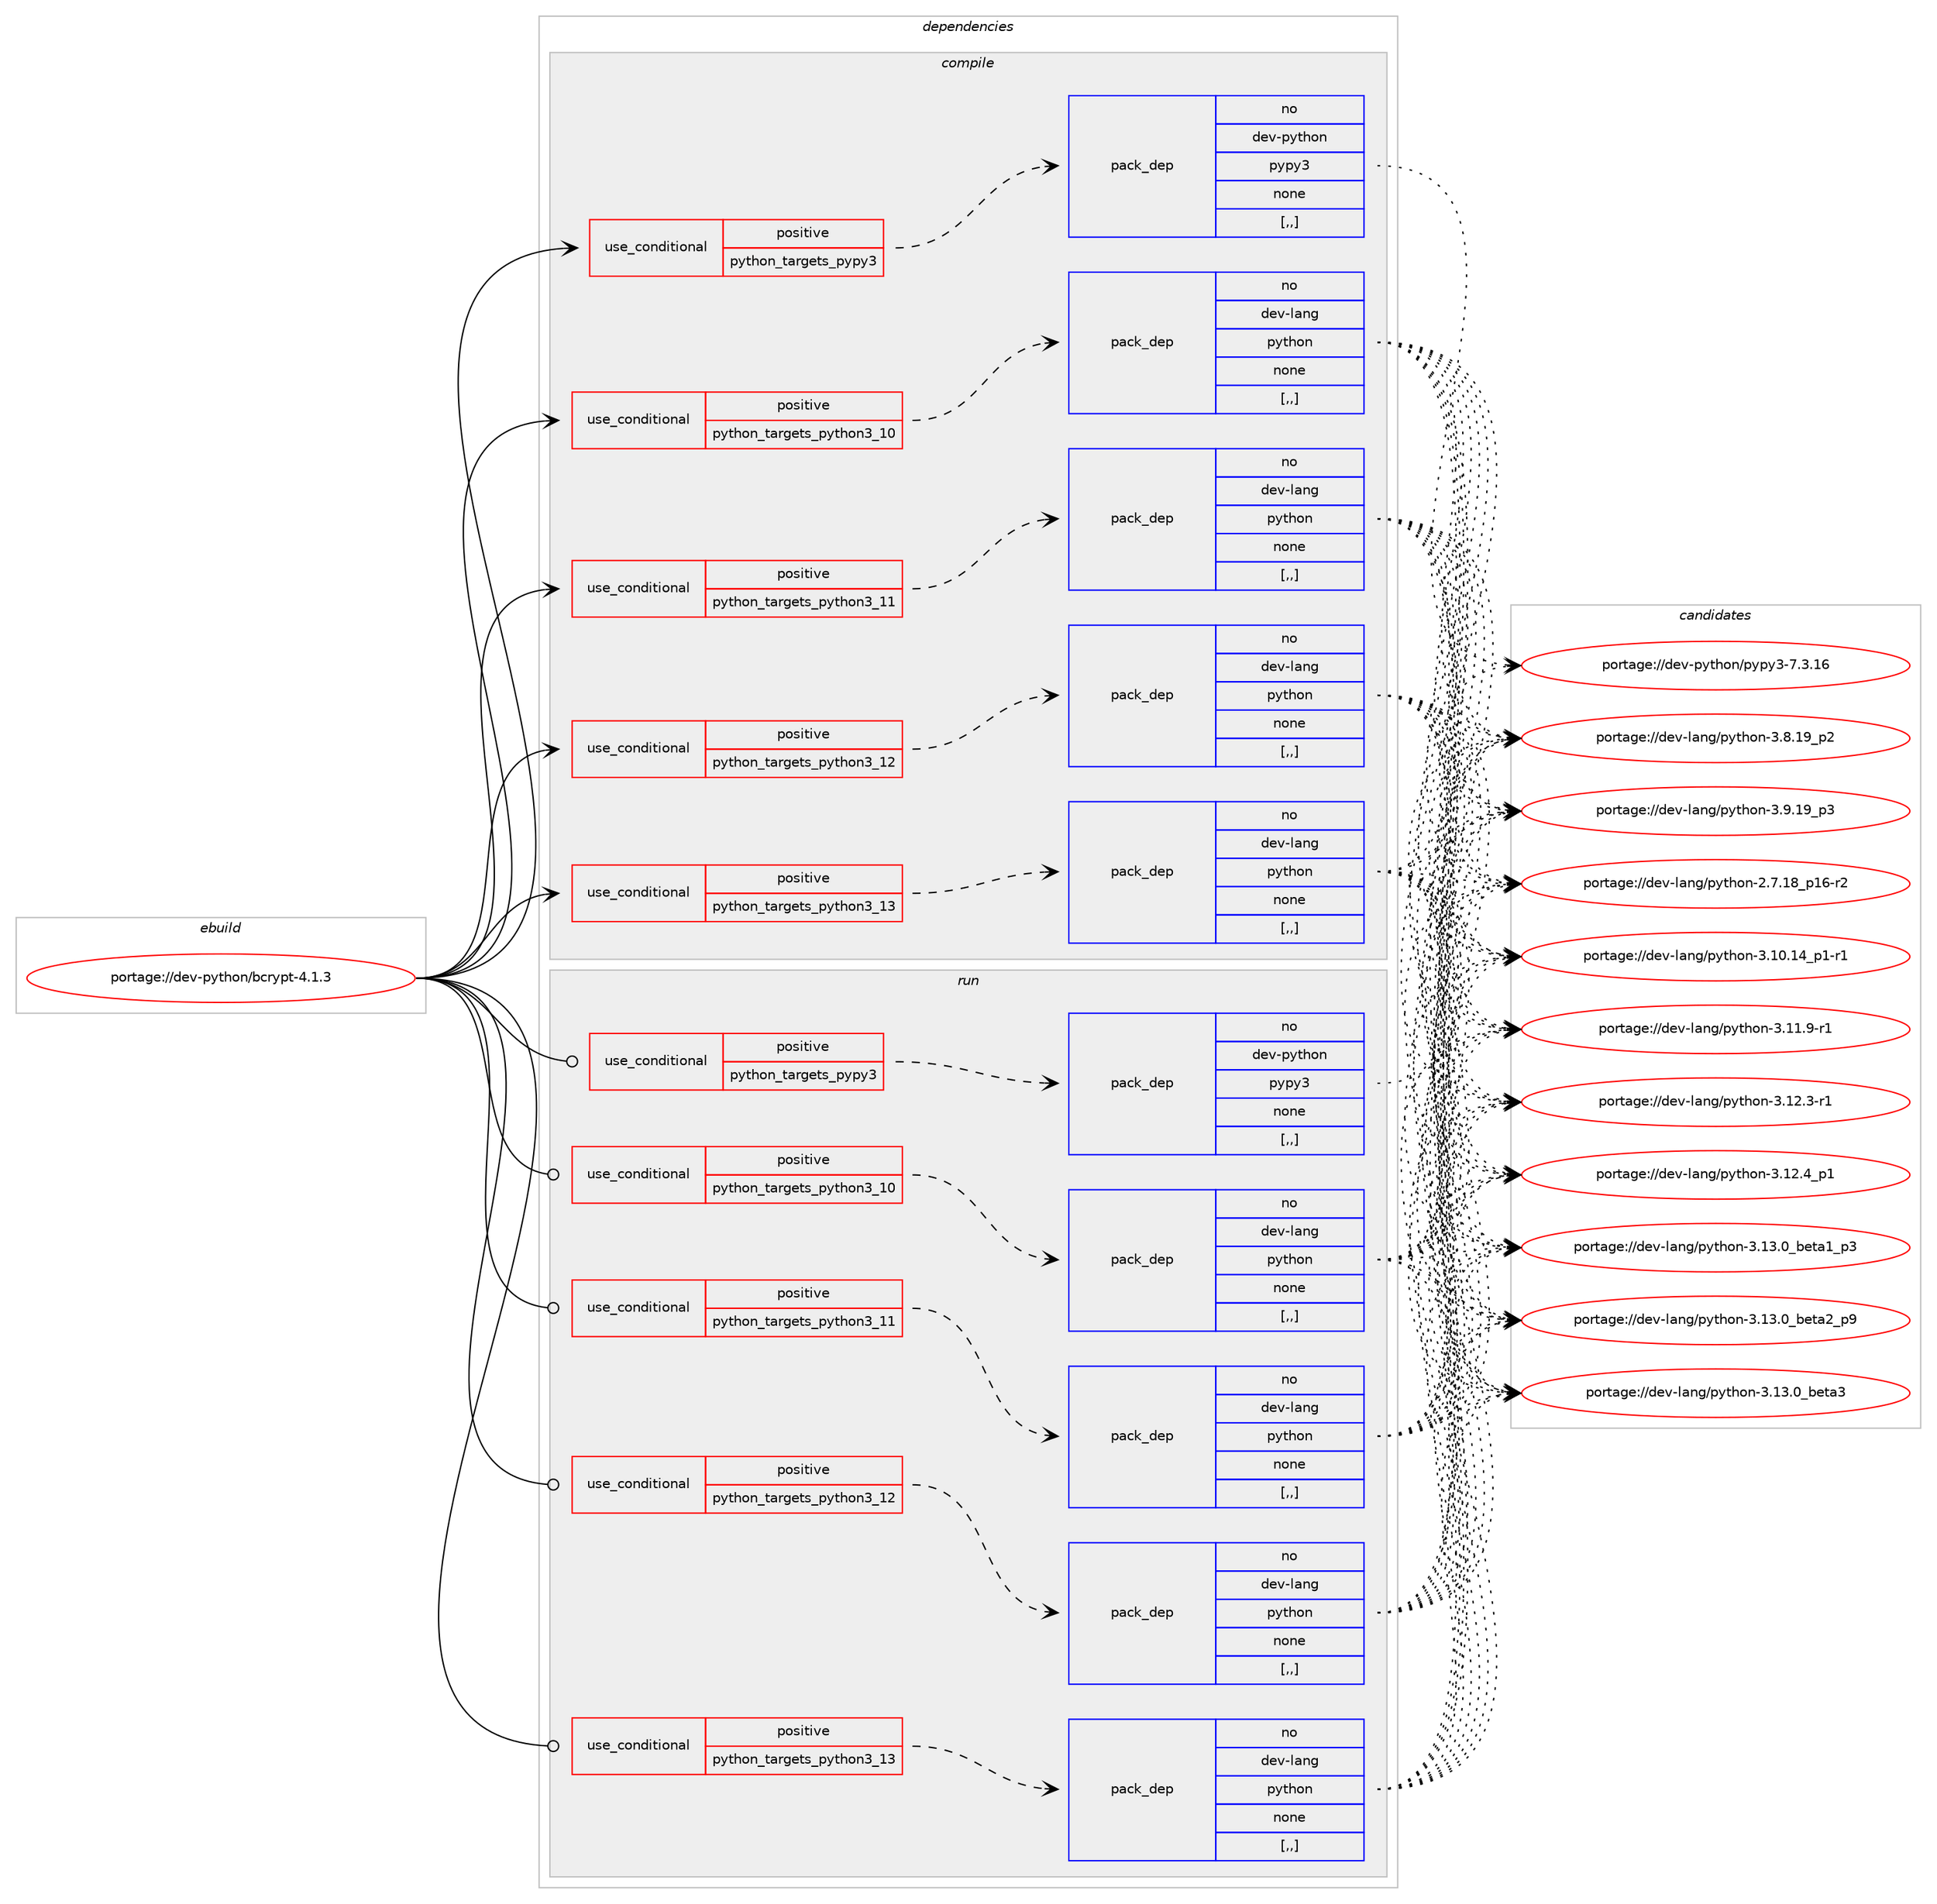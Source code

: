 digraph prolog {

# *************
# Graph options
# *************

newrank=true;
concentrate=true;
compound=true;
graph [rankdir=LR,fontname=Helvetica,fontsize=10,ranksep=1.5];#, ranksep=2.5, nodesep=0.2];
edge  [arrowhead=vee];
node  [fontname=Helvetica,fontsize=10];

# **********
# The ebuild
# **********

subgraph cluster_leftcol {
color=gray;
rank=same;
label=<<i>ebuild</i>>;
id [label="portage://dev-python/bcrypt-4.1.3", color=red, width=4, href="../dev-python/bcrypt-4.1.3.svg"];
}

# ****************
# The dependencies
# ****************

subgraph cluster_midcol {
color=gray;
label=<<i>dependencies</i>>;
subgraph cluster_compile {
fillcolor="#eeeeee";
style=filled;
label=<<i>compile</i>>;
subgraph cond30331 {
dependency139307 [label=<<TABLE BORDER="0" CELLBORDER="1" CELLSPACING="0" CELLPADDING="4"><TR><TD ROWSPAN="3" CELLPADDING="10">use_conditional</TD></TR><TR><TD>positive</TD></TR><TR><TD>python_targets_pypy3</TD></TR></TABLE>>, shape=none, color=red];
subgraph pack107767 {
dependency139308 [label=<<TABLE BORDER="0" CELLBORDER="1" CELLSPACING="0" CELLPADDING="4" WIDTH="220"><TR><TD ROWSPAN="6" CELLPADDING="30">pack_dep</TD></TR><TR><TD WIDTH="110">no</TD></TR><TR><TD>dev-python</TD></TR><TR><TD>pypy3</TD></TR><TR><TD>none</TD></TR><TR><TD>[,,]</TD></TR></TABLE>>, shape=none, color=blue];
}
dependency139307:e -> dependency139308:w [weight=20,style="dashed",arrowhead="vee"];
}
id:e -> dependency139307:w [weight=20,style="solid",arrowhead="vee"];
subgraph cond30332 {
dependency139309 [label=<<TABLE BORDER="0" CELLBORDER="1" CELLSPACING="0" CELLPADDING="4"><TR><TD ROWSPAN="3" CELLPADDING="10">use_conditional</TD></TR><TR><TD>positive</TD></TR><TR><TD>python_targets_python3_10</TD></TR></TABLE>>, shape=none, color=red];
subgraph pack107768 {
dependency139310 [label=<<TABLE BORDER="0" CELLBORDER="1" CELLSPACING="0" CELLPADDING="4" WIDTH="220"><TR><TD ROWSPAN="6" CELLPADDING="30">pack_dep</TD></TR><TR><TD WIDTH="110">no</TD></TR><TR><TD>dev-lang</TD></TR><TR><TD>python</TD></TR><TR><TD>none</TD></TR><TR><TD>[,,]</TD></TR></TABLE>>, shape=none, color=blue];
}
dependency139309:e -> dependency139310:w [weight=20,style="dashed",arrowhead="vee"];
}
id:e -> dependency139309:w [weight=20,style="solid",arrowhead="vee"];
subgraph cond30333 {
dependency139311 [label=<<TABLE BORDER="0" CELLBORDER="1" CELLSPACING="0" CELLPADDING="4"><TR><TD ROWSPAN="3" CELLPADDING="10">use_conditional</TD></TR><TR><TD>positive</TD></TR><TR><TD>python_targets_python3_11</TD></TR></TABLE>>, shape=none, color=red];
subgraph pack107769 {
dependency139312 [label=<<TABLE BORDER="0" CELLBORDER="1" CELLSPACING="0" CELLPADDING="4" WIDTH="220"><TR><TD ROWSPAN="6" CELLPADDING="30">pack_dep</TD></TR><TR><TD WIDTH="110">no</TD></TR><TR><TD>dev-lang</TD></TR><TR><TD>python</TD></TR><TR><TD>none</TD></TR><TR><TD>[,,]</TD></TR></TABLE>>, shape=none, color=blue];
}
dependency139311:e -> dependency139312:w [weight=20,style="dashed",arrowhead="vee"];
}
id:e -> dependency139311:w [weight=20,style="solid",arrowhead="vee"];
subgraph cond30334 {
dependency139313 [label=<<TABLE BORDER="0" CELLBORDER="1" CELLSPACING="0" CELLPADDING="4"><TR><TD ROWSPAN="3" CELLPADDING="10">use_conditional</TD></TR><TR><TD>positive</TD></TR><TR><TD>python_targets_python3_12</TD></TR></TABLE>>, shape=none, color=red];
subgraph pack107770 {
dependency139314 [label=<<TABLE BORDER="0" CELLBORDER="1" CELLSPACING="0" CELLPADDING="4" WIDTH="220"><TR><TD ROWSPAN="6" CELLPADDING="30">pack_dep</TD></TR><TR><TD WIDTH="110">no</TD></TR><TR><TD>dev-lang</TD></TR><TR><TD>python</TD></TR><TR><TD>none</TD></TR><TR><TD>[,,]</TD></TR></TABLE>>, shape=none, color=blue];
}
dependency139313:e -> dependency139314:w [weight=20,style="dashed",arrowhead="vee"];
}
id:e -> dependency139313:w [weight=20,style="solid",arrowhead="vee"];
subgraph cond30335 {
dependency139315 [label=<<TABLE BORDER="0" CELLBORDER="1" CELLSPACING="0" CELLPADDING="4"><TR><TD ROWSPAN="3" CELLPADDING="10">use_conditional</TD></TR><TR><TD>positive</TD></TR><TR><TD>python_targets_python3_13</TD></TR></TABLE>>, shape=none, color=red];
subgraph pack107771 {
dependency139316 [label=<<TABLE BORDER="0" CELLBORDER="1" CELLSPACING="0" CELLPADDING="4" WIDTH="220"><TR><TD ROWSPAN="6" CELLPADDING="30">pack_dep</TD></TR><TR><TD WIDTH="110">no</TD></TR><TR><TD>dev-lang</TD></TR><TR><TD>python</TD></TR><TR><TD>none</TD></TR><TR><TD>[,,]</TD></TR></TABLE>>, shape=none, color=blue];
}
dependency139315:e -> dependency139316:w [weight=20,style="dashed",arrowhead="vee"];
}
id:e -> dependency139315:w [weight=20,style="solid",arrowhead="vee"];
}
subgraph cluster_compileandrun {
fillcolor="#eeeeee";
style=filled;
label=<<i>compile and run</i>>;
}
subgraph cluster_run {
fillcolor="#eeeeee";
style=filled;
label=<<i>run</i>>;
subgraph cond30336 {
dependency139317 [label=<<TABLE BORDER="0" CELLBORDER="1" CELLSPACING="0" CELLPADDING="4"><TR><TD ROWSPAN="3" CELLPADDING="10">use_conditional</TD></TR><TR><TD>positive</TD></TR><TR><TD>python_targets_pypy3</TD></TR></TABLE>>, shape=none, color=red];
subgraph pack107772 {
dependency139318 [label=<<TABLE BORDER="0" CELLBORDER="1" CELLSPACING="0" CELLPADDING="4" WIDTH="220"><TR><TD ROWSPAN="6" CELLPADDING="30">pack_dep</TD></TR><TR><TD WIDTH="110">no</TD></TR><TR><TD>dev-python</TD></TR><TR><TD>pypy3</TD></TR><TR><TD>none</TD></TR><TR><TD>[,,]</TD></TR></TABLE>>, shape=none, color=blue];
}
dependency139317:e -> dependency139318:w [weight=20,style="dashed",arrowhead="vee"];
}
id:e -> dependency139317:w [weight=20,style="solid",arrowhead="odot"];
subgraph cond30337 {
dependency139319 [label=<<TABLE BORDER="0" CELLBORDER="1" CELLSPACING="0" CELLPADDING="4"><TR><TD ROWSPAN="3" CELLPADDING="10">use_conditional</TD></TR><TR><TD>positive</TD></TR><TR><TD>python_targets_python3_10</TD></TR></TABLE>>, shape=none, color=red];
subgraph pack107773 {
dependency139320 [label=<<TABLE BORDER="0" CELLBORDER="1" CELLSPACING="0" CELLPADDING="4" WIDTH="220"><TR><TD ROWSPAN="6" CELLPADDING="30">pack_dep</TD></TR><TR><TD WIDTH="110">no</TD></TR><TR><TD>dev-lang</TD></TR><TR><TD>python</TD></TR><TR><TD>none</TD></TR><TR><TD>[,,]</TD></TR></TABLE>>, shape=none, color=blue];
}
dependency139319:e -> dependency139320:w [weight=20,style="dashed",arrowhead="vee"];
}
id:e -> dependency139319:w [weight=20,style="solid",arrowhead="odot"];
subgraph cond30338 {
dependency139321 [label=<<TABLE BORDER="0" CELLBORDER="1" CELLSPACING="0" CELLPADDING="4"><TR><TD ROWSPAN="3" CELLPADDING="10">use_conditional</TD></TR><TR><TD>positive</TD></TR><TR><TD>python_targets_python3_11</TD></TR></TABLE>>, shape=none, color=red];
subgraph pack107774 {
dependency139322 [label=<<TABLE BORDER="0" CELLBORDER="1" CELLSPACING="0" CELLPADDING="4" WIDTH="220"><TR><TD ROWSPAN="6" CELLPADDING="30">pack_dep</TD></TR><TR><TD WIDTH="110">no</TD></TR><TR><TD>dev-lang</TD></TR><TR><TD>python</TD></TR><TR><TD>none</TD></TR><TR><TD>[,,]</TD></TR></TABLE>>, shape=none, color=blue];
}
dependency139321:e -> dependency139322:w [weight=20,style="dashed",arrowhead="vee"];
}
id:e -> dependency139321:w [weight=20,style="solid",arrowhead="odot"];
subgraph cond30339 {
dependency139323 [label=<<TABLE BORDER="0" CELLBORDER="1" CELLSPACING="0" CELLPADDING="4"><TR><TD ROWSPAN="3" CELLPADDING="10">use_conditional</TD></TR><TR><TD>positive</TD></TR><TR><TD>python_targets_python3_12</TD></TR></TABLE>>, shape=none, color=red];
subgraph pack107775 {
dependency139324 [label=<<TABLE BORDER="0" CELLBORDER="1" CELLSPACING="0" CELLPADDING="4" WIDTH="220"><TR><TD ROWSPAN="6" CELLPADDING="30">pack_dep</TD></TR><TR><TD WIDTH="110">no</TD></TR><TR><TD>dev-lang</TD></TR><TR><TD>python</TD></TR><TR><TD>none</TD></TR><TR><TD>[,,]</TD></TR></TABLE>>, shape=none, color=blue];
}
dependency139323:e -> dependency139324:w [weight=20,style="dashed",arrowhead="vee"];
}
id:e -> dependency139323:w [weight=20,style="solid",arrowhead="odot"];
subgraph cond30340 {
dependency139325 [label=<<TABLE BORDER="0" CELLBORDER="1" CELLSPACING="0" CELLPADDING="4"><TR><TD ROWSPAN="3" CELLPADDING="10">use_conditional</TD></TR><TR><TD>positive</TD></TR><TR><TD>python_targets_python3_13</TD></TR></TABLE>>, shape=none, color=red];
subgraph pack107776 {
dependency139326 [label=<<TABLE BORDER="0" CELLBORDER="1" CELLSPACING="0" CELLPADDING="4" WIDTH="220"><TR><TD ROWSPAN="6" CELLPADDING="30">pack_dep</TD></TR><TR><TD WIDTH="110">no</TD></TR><TR><TD>dev-lang</TD></TR><TR><TD>python</TD></TR><TR><TD>none</TD></TR><TR><TD>[,,]</TD></TR></TABLE>>, shape=none, color=blue];
}
dependency139325:e -> dependency139326:w [weight=20,style="dashed",arrowhead="vee"];
}
id:e -> dependency139325:w [weight=20,style="solid",arrowhead="odot"];
}
}

# **************
# The candidates
# **************

subgraph cluster_choices {
rank=same;
color=gray;
label=<<i>candidates</i>>;

subgraph choice107767 {
color=black;
nodesep=1;
choice10010111845112121116104111110471121211121215145554651464954 [label="portage://dev-python/pypy3-7.3.16", color=red, width=4,href="../dev-python/pypy3-7.3.16.svg"];
dependency139308:e -> choice10010111845112121116104111110471121211121215145554651464954:w [style=dotted,weight="100"];
}
subgraph choice107768 {
color=black;
nodesep=1;
choice100101118451089711010347112121116104111110455046554649569511249544511450 [label="portage://dev-lang/python-2.7.18_p16-r2", color=red, width=4,href="../dev-lang/python-2.7.18_p16-r2.svg"];
choice100101118451089711010347112121116104111110455146494846495295112494511449 [label="portage://dev-lang/python-3.10.14_p1-r1", color=red, width=4,href="../dev-lang/python-3.10.14_p1-r1.svg"];
choice100101118451089711010347112121116104111110455146494946574511449 [label="portage://dev-lang/python-3.11.9-r1", color=red, width=4,href="../dev-lang/python-3.11.9-r1.svg"];
choice100101118451089711010347112121116104111110455146495046514511449 [label="portage://dev-lang/python-3.12.3-r1", color=red, width=4,href="../dev-lang/python-3.12.3-r1.svg"];
choice100101118451089711010347112121116104111110455146495046529511249 [label="portage://dev-lang/python-3.12.4_p1", color=red, width=4,href="../dev-lang/python-3.12.4_p1.svg"];
choice10010111845108971101034711212111610411111045514649514648959810111697499511251 [label="portage://dev-lang/python-3.13.0_beta1_p3", color=red, width=4,href="../dev-lang/python-3.13.0_beta1_p3.svg"];
choice10010111845108971101034711212111610411111045514649514648959810111697509511257 [label="portage://dev-lang/python-3.13.0_beta2_p9", color=red, width=4,href="../dev-lang/python-3.13.0_beta2_p9.svg"];
choice1001011184510897110103471121211161041111104551464951464895981011169751 [label="portage://dev-lang/python-3.13.0_beta3", color=red, width=4,href="../dev-lang/python-3.13.0_beta3.svg"];
choice100101118451089711010347112121116104111110455146564649579511250 [label="portage://dev-lang/python-3.8.19_p2", color=red, width=4,href="../dev-lang/python-3.8.19_p2.svg"];
choice100101118451089711010347112121116104111110455146574649579511251 [label="portage://dev-lang/python-3.9.19_p3", color=red, width=4,href="../dev-lang/python-3.9.19_p3.svg"];
dependency139310:e -> choice100101118451089711010347112121116104111110455046554649569511249544511450:w [style=dotted,weight="100"];
dependency139310:e -> choice100101118451089711010347112121116104111110455146494846495295112494511449:w [style=dotted,weight="100"];
dependency139310:e -> choice100101118451089711010347112121116104111110455146494946574511449:w [style=dotted,weight="100"];
dependency139310:e -> choice100101118451089711010347112121116104111110455146495046514511449:w [style=dotted,weight="100"];
dependency139310:e -> choice100101118451089711010347112121116104111110455146495046529511249:w [style=dotted,weight="100"];
dependency139310:e -> choice10010111845108971101034711212111610411111045514649514648959810111697499511251:w [style=dotted,weight="100"];
dependency139310:e -> choice10010111845108971101034711212111610411111045514649514648959810111697509511257:w [style=dotted,weight="100"];
dependency139310:e -> choice1001011184510897110103471121211161041111104551464951464895981011169751:w [style=dotted,weight="100"];
dependency139310:e -> choice100101118451089711010347112121116104111110455146564649579511250:w [style=dotted,weight="100"];
dependency139310:e -> choice100101118451089711010347112121116104111110455146574649579511251:w [style=dotted,weight="100"];
}
subgraph choice107769 {
color=black;
nodesep=1;
choice100101118451089711010347112121116104111110455046554649569511249544511450 [label="portage://dev-lang/python-2.7.18_p16-r2", color=red, width=4,href="../dev-lang/python-2.7.18_p16-r2.svg"];
choice100101118451089711010347112121116104111110455146494846495295112494511449 [label="portage://dev-lang/python-3.10.14_p1-r1", color=red, width=4,href="../dev-lang/python-3.10.14_p1-r1.svg"];
choice100101118451089711010347112121116104111110455146494946574511449 [label="portage://dev-lang/python-3.11.9-r1", color=red, width=4,href="../dev-lang/python-3.11.9-r1.svg"];
choice100101118451089711010347112121116104111110455146495046514511449 [label="portage://dev-lang/python-3.12.3-r1", color=red, width=4,href="../dev-lang/python-3.12.3-r1.svg"];
choice100101118451089711010347112121116104111110455146495046529511249 [label="portage://dev-lang/python-3.12.4_p1", color=red, width=4,href="../dev-lang/python-3.12.4_p1.svg"];
choice10010111845108971101034711212111610411111045514649514648959810111697499511251 [label="portage://dev-lang/python-3.13.0_beta1_p3", color=red, width=4,href="../dev-lang/python-3.13.0_beta1_p3.svg"];
choice10010111845108971101034711212111610411111045514649514648959810111697509511257 [label="portage://dev-lang/python-3.13.0_beta2_p9", color=red, width=4,href="../dev-lang/python-3.13.0_beta2_p9.svg"];
choice1001011184510897110103471121211161041111104551464951464895981011169751 [label="portage://dev-lang/python-3.13.0_beta3", color=red, width=4,href="../dev-lang/python-3.13.0_beta3.svg"];
choice100101118451089711010347112121116104111110455146564649579511250 [label="portage://dev-lang/python-3.8.19_p2", color=red, width=4,href="../dev-lang/python-3.8.19_p2.svg"];
choice100101118451089711010347112121116104111110455146574649579511251 [label="portage://dev-lang/python-3.9.19_p3", color=red, width=4,href="../dev-lang/python-3.9.19_p3.svg"];
dependency139312:e -> choice100101118451089711010347112121116104111110455046554649569511249544511450:w [style=dotted,weight="100"];
dependency139312:e -> choice100101118451089711010347112121116104111110455146494846495295112494511449:w [style=dotted,weight="100"];
dependency139312:e -> choice100101118451089711010347112121116104111110455146494946574511449:w [style=dotted,weight="100"];
dependency139312:e -> choice100101118451089711010347112121116104111110455146495046514511449:w [style=dotted,weight="100"];
dependency139312:e -> choice100101118451089711010347112121116104111110455146495046529511249:w [style=dotted,weight="100"];
dependency139312:e -> choice10010111845108971101034711212111610411111045514649514648959810111697499511251:w [style=dotted,weight="100"];
dependency139312:e -> choice10010111845108971101034711212111610411111045514649514648959810111697509511257:w [style=dotted,weight="100"];
dependency139312:e -> choice1001011184510897110103471121211161041111104551464951464895981011169751:w [style=dotted,weight="100"];
dependency139312:e -> choice100101118451089711010347112121116104111110455146564649579511250:w [style=dotted,weight="100"];
dependency139312:e -> choice100101118451089711010347112121116104111110455146574649579511251:w [style=dotted,weight="100"];
}
subgraph choice107770 {
color=black;
nodesep=1;
choice100101118451089711010347112121116104111110455046554649569511249544511450 [label="portage://dev-lang/python-2.7.18_p16-r2", color=red, width=4,href="../dev-lang/python-2.7.18_p16-r2.svg"];
choice100101118451089711010347112121116104111110455146494846495295112494511449 [label="portage://dev-lang/python-3.10.14_p1-r1", color=red, width=4,href="../dev-lang/python-3.10.14_p1-r1.svg"];
choice100101118451089711010347112121116104111110455146494946574511449 [label="portage://dev-lang/python-3.11.9-r1", color=red, width=4,href="../dev-lang/python-3.11.9-r1.svg"];
choice100101118451089711010347112121116104111110455146495046514511449 [label="portage://dev-lang/python-3.12.3-r1", color=red, width=4,href="../dev-lang/python-3.12.3-r1.svg"];
choice100101118451089711010347112121116104111110455146495046529511249 [label="portage://dev-lang/python-3.12.4_p1", color=red, width=4,href="../dev-lang/python-3.12.4_p1.svg"];
choice10010111845108971101034711212111610411111045514649514648959810111697499511251 [label="portage://dev-lang/python-3.13.0_beta1_p3", color=red, width=4,href="../dev-lang/python-3.13.0_beta1_p3.svg"];
choice10010111845108971101034711212111610411111045514649514648959810111697509511257 [label="portage://dev-lang/python-3.13.0_beta2_p9", color=red, width=4,href="../dev-lang/python-3.13.0_beta2_p9.svg"];
choice1001011184510897110103471121211161041111104551464951464895981011169751 [label="portage://dev-lang/python-3.13.0_beta3", color=red, width=4,href="../dev-lang/python-3.13.0_beta3.svg"];
choice100101118451089711010347112121116104111110455146564649579511250 [label="portage://dev-lang/python-3.8.19_p2", color=red, width=4,href="../dev-lang/python-3.8.19_p2.svg"];
choice100101118451089711010347112121116104111110455146574649579511251 [label="portage://dev-lang/python-3.9.19_p3", color=red, width=4,href="../dev-lang/python-3.9.19_p3.svg"];
dependency139314:e -> choice100101118451089711010347112121116104111110455046554649569511249544511450:w [style=dotted,weight="100"];
dependency139314:e -> choice100101118451089711010347112121116104111110455146494846495295112494511449:w [style=dotted,weight="100"];
dependency139314:e -> choice100101118451089711010347112121116104111110455146494946574511449:w [style=dotted,weight="100"];
dependency139314:e -> choice100101118451089711010347112121116104111110455146495046514511449:w [style=dotted,weight="100"];
dependency139314:e -> choice100101118451089711010347112121116104111110455146495046529511249:w [style=dotted,weight="100"];
dependency139314:e -> choice10010111845108971101034711212111610411111045514649514648959810111697499511251:w [style=dotted,weight="100"];
dependency139314:e -> choice10010111845108971101034711212111610411111045514649514648959810111697509511257:w [style=dotted,weight="100"];
dependency139314:e -> choice1001011184510897110103471121211161041111104551464951464895981011169751:w [style=dotted,weight="100"];
dependency139314:e -> choice100101118451089711010347112121116104111110455146564649579511250:w [style=dotted,weight="100"];
dependency139314:e -> choice100101118451089711010347112121116104111110455146574649579511251:w [style=dotted,weight="100"];
}
subgraph choice107771 {
color=black;
nodesep=1;
choice100101118451089711010347112121116104111110455046554649569511249544511450 [label="portage://dev-lang/python-2.7.18_p16-r2", color=red, width=4,href="../dev-lang/python-2.7.18_p16-r2.svg"];
choice100101118451089711010347112121116104111110455146494846495295112494511449 [label="portage://dev-lang/python-3.10.14_p1-r1", color=red, width=4,href="../dev-lang/python-3.10.14_p1-r1.svg"];
choice100101118451089711010347112121116104111110455146494946574511449 [label="portage://dev-lang/python-3.11.9-r1", color=red, width=4,href="../dev-lang/python-3.11.9-r1.svg"];
choice100101118451089711010347112121116104111110455146495046514511449 [label="portage://dev-lang/python-3.12.3-r1", color=red, width=4,href="../dev-lang/python-3.12.3-r1.svg"];
choice100101118451089711010347112121116104111110455146495046529511249 [label="portage://dev-lang/python-3.12.4_p1", color=red, width=4,href="../dev-lang/python-3.12.4_p1.svg"];
choice10010111845108971101034711212111610411111045514649514648959810111697499511251 [label="portage://dev-lang/python-3.13.0_beta1_p3", color=red, width=4,href="../dev-lang/python-3.13.0_beta1_p3.svg"];
choice10010111845108971101034711212111610411111045514649514648959810111697509511257 [label="portage://dev-lang/python-3.13.0_beta2_p9", color=red, width=4,href="../dev-lang/python-3.13.0_beta2_p9.svg"];
choice1001011184510897110103471121211161041111104551464951464895981011169751 [label="portage://dev-lang/python-3.13.0_beta3", color=red, width=4,href="../dev-lang/python-3.13.0_beta3.svg"];
choice100101118451089711010347112121116104111110455146564649579511250 [label="portage://dev-lang/python-3.8.19_p2", color=red, width=4,href="../dev-lang/python-3.8.19_p2.svg"];
choice100101118451089711010347112121116104111110455146574649579511251 [label="portage://dev-lang/python-3.9.19_p3", color=red, width=4,href="../dev-lang/python-3.9.19_p3.svg"];
dependency139316:e -> choice100101118451089711010347112121116104111110455046554649569511249544511450:w [style=dotted,weight="100"];
dependency139316:e -> choice100101118451089711010347112121116104111110455146494846495295112494511449:w [style=dotted,weight="100"];
dependency139316:e -> choice100101118451089711010347112121116104111110455146494946574511449:w [style=dotted,weight="100"];
dependency139316:e -> choice100101118451089711010347112121116104111110455146495046514511449:w [style=dotted,weight="100"];
dependency139316:e -> choice100101118451089711010347112121116104111110455146495046529511249:w [style=dotted,weight="100"];
dependency139316:e -> choice10010111845108971101034711212111610411111045514649514648959810111697499511251:w [style=dotted,weight="100"];
dependency139316:e -> choice10010111845108971101034711212111610411111045514649514648959810111697509511257:w [style=dotted,weight="100"];
dependency139316:e -> choice1001011184510897110103471121211161041111104551464951464895981011169751:w [style=dotted,weight="100"];
dependency139316:e -> choice100101118451089711010347112121116104111110455146564649579511250:w [style=dotted,weight="100"];
dependency139316:e -> choice100101118451089711010347112121116104111110455146574649579511251:w [style=dotted,weight="100"];
}
subgraph choice107772 {
color=black;
nodesep=1;
choice10010111845112121116104111110471121211121215145554651464954 [label="portage://dev-python/pypy3-7.3.16", color=red, width=4,href="../dev-python/pypy3-7.3.16.svg"];
dependency139318:e -> choice10010111845112121116104111110471121211121215145554651464954:w [style=dotted,weight="100"];
}
subgraph choice107773 {
color=black;
nodesep=1;
choice100101118451089711010347112121116104111110455046554649569511249544511450 [label="portage://dev-lang/python-2.7.18_p16-r2", color=red, width=4,href="../dev-lang/python-2.7.18_p16-r2.svg"];
choice100101118451089711010347112121116104111110455146494846495295112494511449 [label="portage://dev-lang/python-3.10.14_p1-r1", color=red, width=4,href="../dev-lang/python-3.10.14_p1-r1.svg"];
choice100101118451089711010347112121116104111110455146494946574511449 [label="portage://dev-lang/python-3.11.9-r1", color=red, width=4,href="../dev-lang/python-3.11.9-r1.svg"];
choice100101118451089711010347112121116104111110455146495046514511449 [label="portage://dev-lang/python-3.12.3-r1", color=red, width=4,href="../dev-lang/python-3.12.3-r1.svg"];
choice100101118451089711010347112121116104111110455146495046529511249 [label="portage://dev-lang/python-3.12.4_p1", color=red, width=4,href="../dev-lang/python-3.12.4_p1.svg"];
choice10010111845108971101034711212111610411111045514649514648959810111697499511251 [label="portage://dev-lang/python-3.13.0_beta1_p3", color=red, width=4,href="../dev-lang/python-3.13.0_beta1_p3.svg"];
choice10010111845108971101034711212111610411111045514649514648959810111697509511257 [label="portage://dev-lang/python-3.13.0_beta2_p9", color=red, width=4,href="../dev-lang/python-3.13.0_beta2_p9.svg"];
choice1001011184510897110103471121211161041111104551464951464895981011169751 [label="portage://dev-lang/python-3.13.0_beta3", color=red, width=4,href="../dev-lang/python-3.13.0_beta3.svg"];
choice100101118451089711010347112121116104111110455146564649579511250 [label="portage://dev-lang/python-3.8.19_p2", color=red, width=4,href="../dev-lang/python-3.8.19_p2.svg"];
choice100101118451089711010347112121116104111110455146574649579511251 [label="portage://dev-lang/python-3.9.19_p3", color=red, width=4,href="../dev-lang/python-3.9.19_p3.svg"];
dependency139320:e -> choice100101118451089711010347112121116104111110455046554649569511249544511450:w [style=dotted,weight="100"];
dependency139320:e -> choice100101118451089711010347112121116104111110455146494846495295112494511449:w [style=dotted,weight="100"];
dependency139320:e -> choice100101118451089711010347112121116104111110455146494946574511449:w [style=dotted,weight="100"];
dependency139320:e -> choice100101118451089711010347112121116104111110455146495046514511449:w [style=dotted,weight="100"];
dependency139320:e -> choice100101118451089711010347112121116104111110455146495046529511249:w [style=dotted,weight="100"];
dependency139320:e -> choice10010111845108971101034711212111610411111045514649514648959810111697499511251:w [style=dotted,weight="100"];
dependency139320:e -> choice10010111845108971101034711212111610411111045514649514648959810111697509511257:w [style=dotted,weight="100"];
dependency139320:e -> choice1001011184510897110103471121211161041111104551464951464895981011169751:w [style=dotted,weight="100"];
dependency139320:e -> choice100101118451089711010347112121116104111110455146564649579511250:w [style=dotted,weight="100"];
dependency139320:e -> choice100101118451089711010347112121116104111110455146574649579511251:w [style=dotted,weight="100"];
}
subgraph choice107774 {
color=black;
nodesep=1;
choice100101118451089711010347112121116104111110455046554649569511249544511450 [label="portage://dev-lang/python-2.7.18_p16-r2", color=red, width=4,href="../dev-lang/python-2.7.18_p16-r2.svg"];
choice100101118451089711010347112121116104111110455146494846495295112494511449 [label="portage://dev-lang/python-3.10.14_p1-r1", color=red, width=4,href="../dev-lang/python-3.10.14_p1-r1.svg"];
choice100101118451089711010347112121116104111110455146494946574511449 [label="portage://dev-lang/python-3.11.9-r1", color=red, width=4,href="../dev-lang/python-3.11.9-r1.svg"];
choice100101118451089711010347112121116104111110455146495046514511449 [label="portage://dev-lang/python-3.12.3-r1", color=red, width=4,href="../dev-lang/python-3.12.3-r1.svg"];
choice100101118451089711010347112121116104111110455146495046529511249 [label="portage://dev-lang/python-3.12.4_p1", color=red, width=4,href="../dev-lang/python-3.12.4_p1.svg"];
choice10010111845108971101034711212111610411111045514649514648959810111697499511251 [label="portage://dev-lang/python-3.13.0_beta1_p3", color=red, width=4,href="../dev-lang/python-3.13.0_beta1_p3.svg"];
choice10010111845108971101034711212111610411111045514649514648959810111697509511257 [label="portage://dev-lang/python-3.13.0_beta2_p9", color=red, width=4,href="../dev-lang/python-3.13.0_beta2_p9.svg"];
choice1001011184510897110103471121211161041111104551464951464895981011169751 [label="portage://dev-lang/python-3.13.0_beta3", color=red, width=4,href="../dev-lang/python-3.13.0_beta3.svg"];
choice100101118451089711010347112121116104111110455146564649579511250 [label="portage://dev-lang/python-3.8.19_p2", color=red, width=4,href="../dev-lang/python-3.8.19_p2.svg"];
choice100101118451089711010347112121116104111110455146574649579511251 [label="portage://dev-lang/python-3.9.19_p3", color=red, width=4,href="../dev-lang/python-3.9.19_p3.svg"];
dependency139322:e -> choice100101118451089711010347112121116104111110455046554649569511249544511450:w [style=dotted,weight="100"];
dependency139322:e -> choice100101118451089711010347112121116104111110455146494846495295112494511449:w [style=dotted,weight="100"];
dependency139322:e -> choice100101118451089711010347112121116104111110455146494946574511449:w [style=dotted,weight="100"];
dependency139322:e -> choice100101118451089711010347112121116104111110455146495046514511449:w [style=dotted,weight="100"];
dependency139322:e -> choice100101118451089711010347112121116104111110455146495046529511249:w [style=dotted,weight="100"];
dependency139322:e -> choice10010111845108971101034711212111610411111045514649514648959810111697499511251:w [style=dotted,weight="100"];
dependency139322:e -> choice10010111845108971101034711212111610411111045514649514648959810111697509511257:w [style=dotted,weight="100"];
dependency139322:e -> choice1001011184510897110103471121211161041111104551464951464895981011169751:w [style=dotted,weight="100"];
dependency139322:e -> choice100101118451089711010347112121116104111110455146564649579511250:w [style=dotted,weight="100"];
dependency139322:e -> choice100101118451089711010347112121116104111110455146574649579511251:w [style=dotted,weight="100"];
}
subgraph choice107775 {
color=black;
nodesep=1;
choice100101118451089711010347112121116104111110455046554649569511249544511450 [label="portage://dev-lang/python-2.7.18_p16-r2", color=red, width=4,href="../dev-lang/python-2.7.18_p16-r2.svg"];
choice100101118451089711010347112121116104111110455146494846495295112494511449 [label="portage://dev-lang/python-3.10.14_p1-r1", color=red, width=4,href="../dev-lang/python-3.10.14_p1-r1.svg"];
choice100101118451089711010347112121116104111110455146494946574511449 [label="portage://dev-lang/python-3.11.9-r1", color=red, width=4,href="../dev-lang/python-3.11.9-r1.svg"];
choice100101118451089711010347112121116104111110455146495046514511449 [label="portage://dev-lang/python-3.12.3-r1", color=red, width=4,href="../dev-lang/python-3.12.3-r1.svg"];
choice100101118451089711010347112121116104111110455146495046529511249 [label="portage://dev-lang/python-3.12.4_p1", color=red, width=4,href="../dev-lang/python-3.12.4_p1.svg"];
choice10010111845108971101034711212111610411111045514649514648959810111697499511251 [label="portage://dev-lang/python-3.13.0_beta1_p3", color=red, width=4,href="../dev-lang/python-3.13.0_beta1_p3.svg"];
choice10010111845108971101034711212111610411111045514649514648959810111697509511257 [label="portage://dev-lang/python-3.13.0_beta2_p9", color=red, width=4,href="../dev-lang/python-3.13.0_beta2_p9.svg"];
choice1001011184510897110103471121211161041111104551464951464895981011169751 [label="portage://dev-lang/python-3.13.0_beta3", color=red, width=4,href="../dev-lang/python-3.13.0_beta3.svg"];
choice100101118451089711010347112121116104111110455146564649579511250 [label="portage://dev-lang/python-3.8.19_p2", color=red, width=4,href="../dev-lang/python-3.8.19_p2.svg"];
choice100101118451089711010347112121116104111110455146574649579511251 [label="portage://dev-lang/python-3.9.19_p3", color=red, width=4,href="../dev-lang/python-3.9.19_p3.svg"];
dependency139324:e -> choice100101118451089711010347112121116104111110455046554649569511249544511450:w [style=dotted,weight="100"];
dependency139324:e -> choice100101118451089711010347112121116104111110455146494846495295112494511449:w [style=dotted,weight="100"];
dependency139324:e -> choice100101118451089711010347112121116104111110455146494946574511449:w [style=dotted,weight="100"];
dependency139324:e -> choice100101118451089711010347112121116104111110455146495046514511449:w [style=dotted,weight="100"];
dependency139324:e -> choice100101118451089711010347112121116104111110455146495046529511249:w [style=dotted,weight="100"];
dependency139324:e -> choice10010111845108971101034711212111610411111045514649514648959810111697499511251:w [style=dotted,weight="100"];
dependency139324:e -> choice10010111845108971101034711212111610411111045514649514648959810111697509511257:w [style=dotted,weight="100"];
dependency139324:e -> choice1001011184510897110103471121211161041111104551464951464895981011169751:w [style=dotted,weight="100"];
dependency139324:e -> choice100101118451089711010347112121116104111110455146564649579511250:w [style=dotted,weight="100"];
dependency139324:e -> choice100101118451089711010347112121116104111110455146574649579511251:w [style=dotted,weight="100"];
}
subgraph choice107776 {
color=black;
nodesep=1;
choice100101118451089711010347112121116104111110455046554649569511249544511450 [label="portage://dev-lang/python-2.7.18_p16-r2", color=red, width=4,href="../dev-lang/python-2.7.18_p16-r2.svg"];
choice100101118451089711010347112121116104111110455146494846495295112494511449 [label="portage://dev-lang/python-3.10.14_p1-r1", color=red, width=4,href="../dev-lang/python-3.10.14_p1-r1.svg"];
choice100101118451089711010347112121116104111110455146494946574511449 [label="portage://dev-lang/python-3.11.9-r1", color=red, width=4,href="../dev-lang/python-3.11.9-r1.svg"];
choice100101118451089711010347112121116104111110455146495046514511449 [label="portage://dev-lang/python-3.12.3-r1", color=red, width=4,href="../dev-lang/python-3.12.3-r1.svg"];
choice100101118451089711010347112121116104111110455146495046529511249 [label="portage://dev-lang/python-3.12.4_p1", color=red, width=4,href="../dev-lang/python-3.12.4_p1.svg"];
choice10010111845108971101034711212111610411111045514649514648959810111697499511251 [label="portage://dev-lang/python-3.13.0_beta1_p3", color=red, width=4,href="../dev-lang/python-3.13.0_beta1_p3.svg"];
choice10010111845108971101034711212111610411111045514649514648959810111697509511257 [label="portage://dev-lang/python-3.13.0_beta2_p9", color=red, width=4,href="../dev-lang/python-3.13.0_beta2_p9.svg"];
choice1001011184510897110103471121211161041111104551464951464895981011169751 [label="portage://dev-lang/python-3.13.0_beta3", color=red, width=4,href="../dev-lang/python-3.13.0_beta3.svg"];
choice100101118451089711010347112121116104111110455146564649579511250 [label="portage://dev-lang/python-3.8.19_p2", color=red, width=4,href="../dev-lang/python-3.8.19_p2.svg"];
choice100101118451089711010347112121116104111110455146574649579511251 [label="portage://dev-lang/python-3.9.19_p3", color=red, width=4,href="../dev-lang/python-3.9.19_p3.svg"];
dependency139326:e -> choice100101118451089711010347112121116104111110455046554649569511249544511450:w [style=dotted,weight="100"];
dependency139326:e -> choice100101118451089711010347112121116104111110455146494846495295112494511449:w [style=dotted,weight="100"];
dependency139326:e -> choice100101118451089711010347112121116104111110455146494946574511449:w [style=dotted,weight="100"];
dependency139326:e -> choice100101118451089711010347112121116104111110455146495046514511449:w [style=dotted,weight="100"];
dependency139326:e -> choice100101118451089711010347112121116104111110455146495046529511249:w [style=dotted,weight="100"];
dependency139326:e -> choice10010111845108971101034711212111610411111045514649514648959810111697499511251:w [style=dotted,weight="100"];
dependency139326:e -> choice10010111845108971101034711212111610411111045514649514648959810111697509511257:w [style=dotted,weight="100"];
dependency139326:e -> choice1001011184510897110103471121211161041111104551464951464895981011169751:w [style=dotted,weight="100"];
dependency139326:e -> choice100101118451089711010347112121116104111110455146564649579511250:w [style=dotted,weight="100"];
dependency139326:e -> choice100101118451089711010347112121116104111110455146574649579511251:w [style=dotted,weight="100"];
}
}

}
